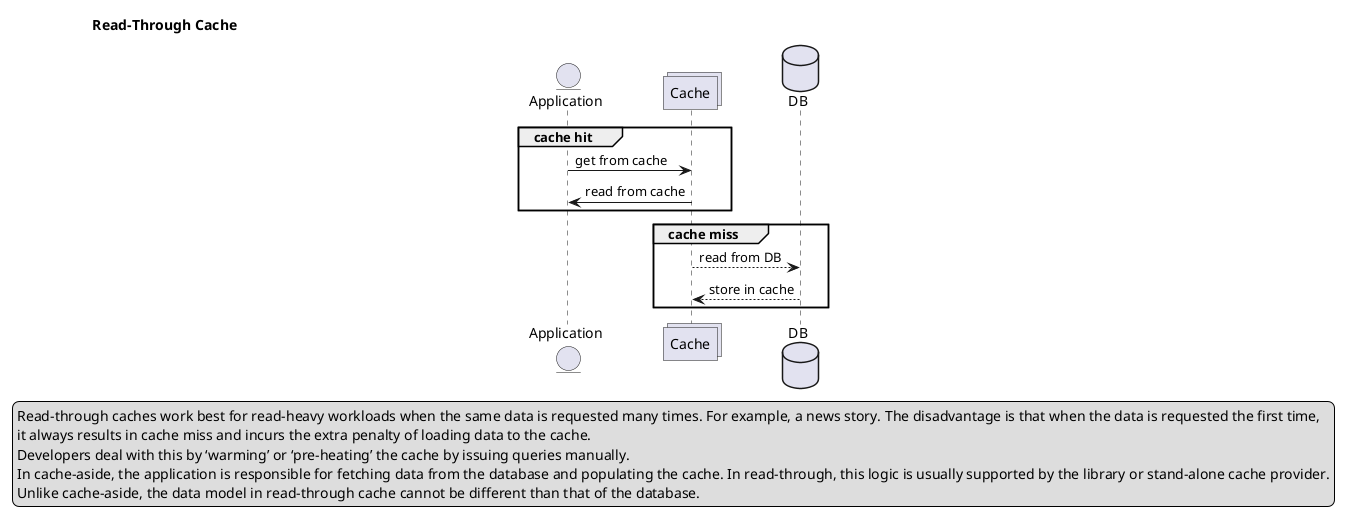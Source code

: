 @startuml

entity Application
collections Cache
database DB
'autonumber

title Read-Through Cache
group cache hit
    Application -> Cache : get from cache
    Cache -> Application : read from cache
end
group cache miss
    Cache --> DB : read from DB
    DB --> Cache : store in cache
end
legend
    Read-through caches work best for read-heavy workloads when the same data is requested many times. For example, a news story. The disadvantage is that when the data is requested the first time,
    it always results in cache miss and incurs the extra penalty of loading data to the cache.
    Developers deal with this by ‘warming’ or ‘pre-heating’ the cache by issuing queries manually.
    In cache-aside, the application is responsible for fetching data from the database and populating the cache. In read-through, this logic is usually supported by the library or stand-alone cache provider.
    Unlike cache-aside, the data model in read-through cache cannot be different than that of the database.
end legend

@enduml
